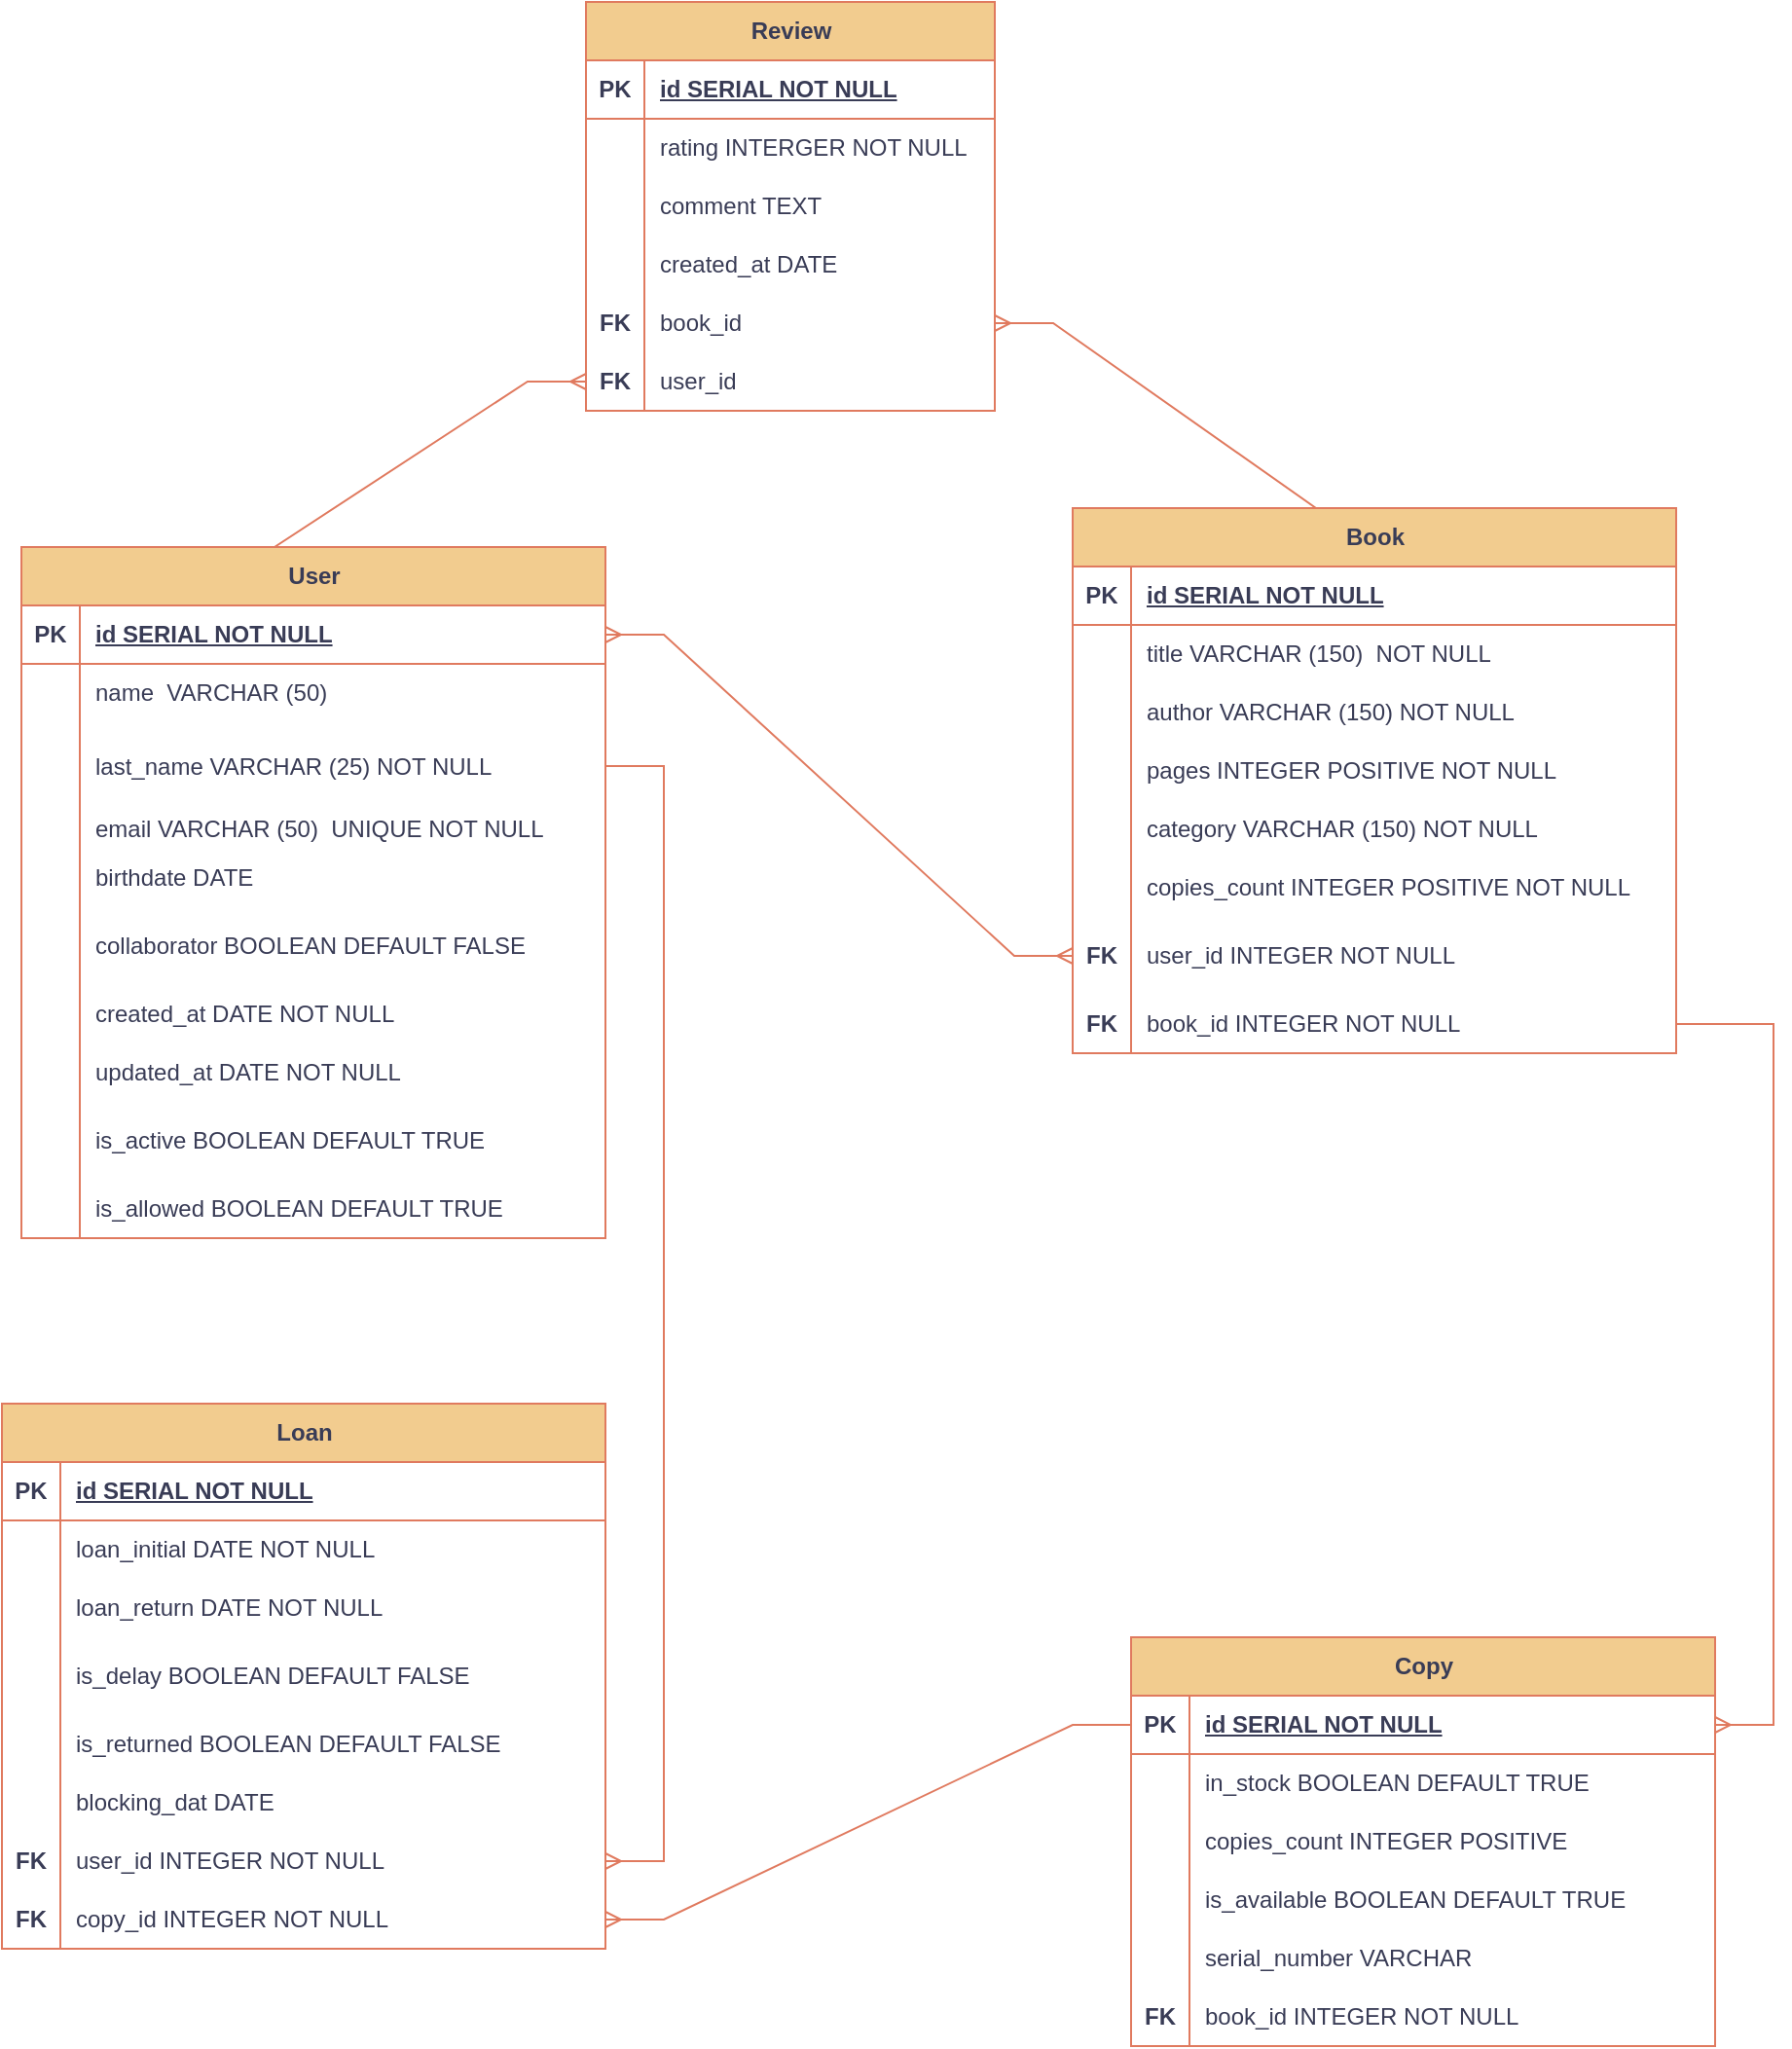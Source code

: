 <mxfile>
    <diagram name="Página-1" id="-r3-foQs2HI2jSuwRO9Q">
        <mxGraphModel dx="2814" dy="1188" grid="1" gridSize="10" guides="1" tooltips="1" connect="1" arrows="1" fold="1" page="0" pageScale="1" pageWidth="827" pageHeight="1169" background="#ffffff" math="0" shadow="0">
            <root>
                <mxCell id="0"/>
                <mxCell id="1" parent="0"/>
                <mxCell id="nDuGHkT70UR19dP1GQUB-36" value="Loan" style="shape=table;startSize=30;container=1;collapsible=1;childLayout=tableLayout;fixedRows=1;rowLines=0;fontStyle=1;align=center;resizeLast=1;html=1;fillColor=#F2CC8F;strokeColor=#E07A5F;labelBackgroundColor=none;fontColor=#393C56;" parent="1" vertex="1">
                    <mxGeometry x="-1420" y="70" width="310" height="280" as="geometry"/>
                </mxCell>
                <mxCell id="nDuGHkT70UR19dP1GQUB-37" value="" style="shape=tableRow;horizontal=0;startSize=0;swimlaneHead=0;swimlaneBody=0;fillColor=none;collapsible=0;dropTarget=0;points=[[0,0.5],[1,0.5]];portConstraint=eastwest;top=0;left=0;right=0;bottom=1;labelBackgroundColor=none;strokeColor=#E07A5F;fontColor=#393C56;" parent="nDuGHkT70UR19dP1GQUB-36" vertex="1">
                    <mxGeometry y="30" width="310" height="30" as="geometry"/>
                </mxCell>
                <mxCell id="nDuGHkT70UR19dP1GQUB-38" value="PK" style="shape=partialRectangle;connectable=0;fillColor=none;top=0;left=0;bottom=0;right=0;fontStyle=1;overflow=hidden;whiteSpace=wrap;html=1;labelBackgroundColor=none;strokeColor=#E07A5F;fontColor=#393C56;" parent="nDuGHkT70UR19dP1GQUB-37" vertex="1">
                    <mxGeometry width="30" height="30" as="geometry">
                        <mxRectangle width="30" height="30" as="alternateBounds"/>
                    </mxGeometry>
                </mxCell>
                <mxCell id="nDuGHkT70UR19dP1GQUB-39" value="id SERIAL NOT NULL" style="shape=partialRectangle;connectable=0;fillColor=none;top=0;left=0;bottom=0;right=0;align=left;spacingLeft=6;fontStyle=5;overflow=hidden;whiteSpace=wrap;html=1;labelBackgroundColor=none;strokeColor=#E07A5F;fontColor=#393C56;" parent="nDuGHkT70UR19dP1GQUB-37" vertex="1">
                    <mxGeometry x="30" width="280" height="30" as="geometry">
                        <mxRectangle width="280" height="30" as="alternateBounds"/>
                    </mxGeometry>
                </mxCell>
                <mxCell id="nDuGHkT70UR19dP1GQUB-40" value="" style="shape=tableRow;horizontal=0;startSize=0;swimlaneHead=0;swimlaneBody=0;fillColor=none;collapsible=0;dropTarget=0;points=[[0,0.5],[1,0.5]];portConstraint=eastwest;top=0;left=0;right=0;bottom=0;labelBackgroundColor=none;strokeColor=#E07A5F;fontColor=#393C56;" parent="nDuGHkT70UR19dP1GQUB-36" vertex="1">
                    <mxGeometry y="60" width="310" height="30" as="geometry"/>
                </mxCell>
                <mxCell id="nDuGHkT70UR19dP1GQUB-41" value="" style="shape=partialRectangle;connectable=0;fillColor=none;top=0;left=0;bottom=0;right=0;editable=1;overflow=hidden;whiteSpace=wrap;html=1;labelBackgroundColor=none;strokeColor=#E07A5F;fontColor=#393C56;" parent="nDuGHkT70UR19dP1GQUB-40" vertex="1">
                    <mxGeometry width="30" height="30" as="geometry">
                        <mxRectangle width="30" height="30" as="alternateBounds"/>
                    </mxGeometry>
                </mxCell>
                <mxCell id="nDuGHkT70UR19dP1GQUB-42" value="loan_initial DATE NOT NULL" style="shape=partialRectangle;connectable=0;fillColor=none;top=0;left=0;bottom=0;right=0;align=left;spacingLeft=6;overflow=hidden;whiteSpace=wrap;html=1;labelBackgroundColor=none;strokeColor=#E07A5F;fontColor=#393C56;" parent="nDuGHkT70UR19dP1GQUB-40" vertex="1">
                    <mxGeometry x="30" width="280" height="30" as="geometry">
                        <mxRectangle width="280" height="30" as="alternateBounds"/>
                    </mxGeometry>
                </mxCell>
                <mxCell id="nDuGHkT70UR19dP1GQUB-43" value="" style="shape=tableRow;horizontal=0;startSize=0;swimlaneHead=0;swimlaneBody=0;fillColor=none;collapsible=0;dropTarget=0;points=[[0,0.5],[1,0.5]];portConstraint=eastwest;top=0;left=0;right=0;bottom=0;labelBackgroundColor=none;strokeColor=#E07A5F;fontColor=#393C56;" parent="nDuGHkT70UR19dP1GQUB-36" vertex="1">
                    <mxGeometry y="90" width="310" height="30" as="geometry"/>
                </mxCell>
                <mxCell id="nDuGHkT70UR19dP1GQUB-44" value="" style="shape=partialRectangle;connectable=0;fillColor=none;top=0;left=0;bottom=0;right=0;editable=1;overflow=hidden;whiteSpace=wrap;html=1;labelBackgroundColor=none;strokeColor=#E07A5F;fontColor=#393C56;" parent="nDuGHkT70UR19dP1GQUB-43" vertex="1">
                    <mxGeometry width="30" height="30" as="geometry">
                        <mxRectangle width="30" height="30" as="alternateBounds"/>
                    </mxGeometry>
                </mxCell>
                <mxCell id="nDuGHkT70UR19dP1GQUB-45" value="loan_return DATE NOT NULL" style="shape=partialRectangle;connectable=0;fillColor=none;top=0;left=0;bottom=0;right=0;align=left;spacingLeft=6;overflow=hidden;whiteSpace=wrap;html=1;labelBackgroundColor=none;strokeColor=#E07A5F;fontColor=#393C56;" parent="nDuGHkT70UR19dP1GQUB-43" vertex="1">
                    <mxGeometry x="30" width="280" height="30" as="geometry">
                        <mxRectangle width="280" height="30" as="alternateBounds"/>
                    </mxGeometry>
                </mxCell>
                <mxCell id="nDuGHkT70UR19dP1GQUB-46" value="" style="shape=tableRow;horizontal=0;startSize=0;swimlaneHead=0;swimlaneBody=0;fillColor=none;collapsible=0;dropTarget=0;points=[[0,0.5],[1,0.5]];portConstraint=eastwest;top=0;left=0;right=0;bottom=0;labelBackgroundColor=none;strokeColor=#E07A5F;fontColor=#393C56;" parent="nDuGHkT70UR19dP1GQUB-36" vertex="1">
                    <mxGeometry y="120" width="310" height="40" as="geometry"/>
                </mxCell>
                <mxCell id="nDuGHkT70UR19dP1GQUB-47" value="" style="shape=partialRectangle;connectable=0;fillColor=none;top=0;left=0;bottom=0;right=0;editable=1;overflow=hidden;whiteSpace=wrap;html=1;labelBackgroundColor=none;strokeColor=#E07A5F;fontColor=#393C56;" parent="nDuGHkT70UR19dP1GQUB-46" vertex="1">
                    <mxGeometry width="30" height="40" as="geometry">
                        <mxRectangle width="30" height="40" as="alternateBounds"/>
                    </mxGeometry>
                </mxCell>
                <mxCell id="nDuGHkT70UR19dP1GQUB-48" value="is_delay BOOLEAN DEFAULT FALSE" style="shape=partialRectangle;connectable=0;fillColor=none;top=0;left=0;bottom=0;right=0;align=left;spacingLeft=6;overflow=hidden;whiteSpace=wrap;html=1;labelBackgroundColor=none;strokeColor=#E07A5F;fontColor=#393C56;" parent="nDuGHkT70UR19dP1GQUB-46" vertex="1">
                    <mxGeometry x="30" width="280" height="40" as="geometry">
                        <mxRectangle width="280" height="40" as="alternateBounds"/>
                    </mxGeometry>
                </mxCell>
                <mxCell id="nDuGHkT70UR19dP1GQUB-152" style="shape=tableRow;horizontal=0;startSize=0;swimlaneHead=0;swimlaneBody=0;fillColor=none;collapsible=0;dropTarget=0;points=[[0,0.5],[1,0.5]];portConstraint=eastwest;top=0;left=0;right=0;bottom=0;labelBackgroundColor=none;strokeColor=#E07A5F;fontColor=#393C56;" parent="nDuGHkT70UR19dP1GQUB-36" vertex="1">
                    <mxGeometry y="160" width="310" height="30" as="geometry"/>
                </mxCell>
                <mxCell id="nDuGHkT70UR19dP1GQUB-153" style="shape=partialRectangle;connectable=0;fillColor=none;top=0;left=0;bottom=0;right=0;editable=1;overflow=hidden;whiteSpace=wrap;html=1;labelBackgroundColor=none;strokeColor=#E07A5F;fontColor=#393C56;" parent="nDuGHkT70UR19dP1GQUB-152" vertex="1">
                    <mxGeometry width="30" height="30" as="geometry">
                        <mxRectangle width="30" height="30" as="alternateBounds"/>
                    </mxGeometry>
                </mxCell>
                <mxCell id="nDuGHkT70UR19dP1GQUB-154" value="is_returned BOOLEAN DEFAULT FALSE" style="shape=partialRectangle;connectable=0;fillColor=none;top=0;left=0;bottom=0;right=0;align=left;spacingLeft=6;overflow=hidden;whiteSpace=wrap;html=1;labelBackgroundColor=none;strokeColor=#E07A5F;fontColor=#393C56;" parent="nDuGHkT70UR19dP1GQUB-152" vertex="1">
                    <mxGeometry x="30" width="280" height="30" as="geometry">
                        <mxRectangle width="280" height="30" as="alternateBounds"/>
                    </mxGeometry>
                </mxCell>
                <mxCell id="nDuGHkT70UR19dP1GQUB-149" style="shape=tableRow;horizontal=0;startSize=0;swimlaneHead=0;swimlaneBody=0;fillColor=none;collapsible=0;dropTarget=0;points=[[0,0.5],[1,0.5]];portConstraint=eastwest;top=0;left=0;right=0;bottom=0;labelBackgroundColor=none;strokeColor=#E07A5F;fontColor=#393C56;" parent="nDuGHkT70UR19dP1GQUB-36" vertex="1">
                    <mxGeometry y="190" width="310" height="30" as="geometry"/>
                </mxCell>
                <mxCell id="nDuGHkT70UR19dP1GQUB-150" style="shape=partialRectangle;connectable=0;fillColor=none;top=0;left=0;bottom=0;right=0;editable=1;overflow=hidden;whiteSpace=wrap;html=1;labelBackgroundColor=none;strokeColor=#E07A5F;fontColor=#393C56;" parent="nDuGHkT70UR19dP1GQUB-149" vertex="1">
                    <mxGeometry width="30" height="30" as="geometry">
                        <mxRectangle width="30" height="30" as="alternateBounds"/>
                    </mxGeometry>
                </mxCell>
                <mxCell id="nDuGHkT70UR19dP1GQUB-151" value="blocking_dat DATE" style="shape=partialRectangle;connectable=0;fillColor=none;top=0;left=0;bottom=0;right=0;align=left;spacingLeft=6;overflow=hidden;whiteSpace=wrap;html=1;labelBackgroundColor=none;strokeColor=#E07A5F;fontColor=#393C56;" parent="nDuGHkT70UR19dP1GQUB-149" vertex="1">
                    <mxGeometry x="30" width="280" height="30" as="geometry">
                        <mxRectangle width="280" height="30" as="alternateBounds"/>
                    </mxGeometry>
                </mxCell>
                <mxCell id="nDuGHkT70UR19dP1GQUB-146" style="shape=tableRow;horizontal=0;startSize=0;swimlaneHead=0;swimlaneBody=0;fillColor=none;collapsible=0;dropTarget=0;points=[[0,0.5],[1,0.5]];portConstraint=eastwest;top=0;left=0;right=0;bottom=0;labelBackgroundColor=none;strokeColor=#E07A5F;fontColor=#393C56;" parent="nDuGHkT70UR19dP1GQUB-36" vertex="1">
                    <mxGeometry y="220" width="310" height="30" as="geometry"/>
                </mxCell>
                <mxCell id="nDuGHkT70UR19dP1GQUB-147" value="&lt;b&gt;FK&lt;/b&gt;" style="shape=partialRectangle;connectable=0;fillColor=none;top=0;left=0;bottom=0;right=0;editable=1;overflow=hidden;whiteSpace=wrap;html=1;labelBackgroundColor=none;strokeColor=#E07A5F;fontColor=#393C56;" parent="nDuGHkT70UR19dP1GQUB-146" vertex="1">
                    <mxGeometry width="30" height="30" as="geometry">
                        <mxRectangle width="30" height="30" as="alternateBounds"/>
                    </mxGeometry>
                </mxCell>
                <mxCell id="nDuGHkT70UR19dP1GQUB-148" value="user_id INTEGER NOT NULL" style="shape=partialRectangle;connectable=0;fillColor=none;top=0;left=0;bottom=0;right=0;align=left;spacingLeft=6;overflow=hidden;whiteSpace=wrap;html=1;labelBackgroundColor=none;strokeColor=#E07A5F;fontColor=#393C56;" parent="nDuGHkT70UR19dP1GQUB-146" vertex="1">
                    <mxGeometry x="30" width="280" height="30" as="geometry">
                        <mxRectangle width="280" height="30" as="alternateBounds"/>
                    </mxGeometry>
                </mxCell>
                <mxCell id="nDuGHkT70UR19dP1GQUB-143" style="shape=tableRow;horizontal=0;startSize=0;swimlaneHead=0;swimlaneBody=0;fillColor=none;collapsible=0;dropTarget=0;points=[[0,0.5],[1,0.5]];portConstraint=eastwest;top=0;left=0;right=0;bottom=0;labelBackgroundColor=none;strokeColor=#E07A5F;fontColor=#393C56;" parent="nDuGHkT70UR19dP1GQUB-36" vertex="1">
                    <mxGeometry y="250" width="310" height="30" as="geometry"/>
                </mxCell>
                <mxCell id="nDuGHkT70UR19dP1GQUB-144" value="&lt;b&gt;FK&lt;/b&gt;" style="shape=partialRectangle;connectable=0;fillColor=none;top=0;left=0;bottom=0;right=0;editable=1;overflow=hidden;whiteSpace=wrap;html=1;labelBackgroundColor=none;strokeColor=#E07A5F;fontColor=#393C56;" parent="nDuGHkT70UR19dP1GQUB-143" vertex="1">
                    <mxGeometry width="30" height="30" as="geometry">
                        <mxRectangle width="30" height="30" as="alternateBounds"/>
                    </mxGeometry>
                </mxCell>
                <mxCell id="nDuGHkT70UR19dP1GQUB-145" value="copy_id INTEGER NOT NULL" style="shape=partialRectangle;connectable=0;fillColor=none;top=0;left=0;bottom=0;right=0;align=left;spacingLeft=6;overflow=hidden;whiteSpace=wrap;html=1;labelBackgroundColor=none;strokeColor=#E07A5F;fontColor=#393C56;" parent="nDuGHkT70UR19dP1GQUB-143" vertex="1">
                    <mxGeometry x="30" width="280" height="30" as="geometry">
                        <mxRectangle width="280" height="30" as="alternateBounds"/>
                    </mxGeometry>
                </mxCell>
                <mxCell id="nDuGHkT70UR19dP1GQUB-49" value="Book" style="shape=table;startSize=30;container=1;collapsible=1;childLayout=tableLayout;fixedRows=1;rowLines=0;fontStyle=1;align=center;resizeLast=1;html=1;fillColor=#F2CC8F;strokeColor=#E07A5F;labelBackgroundColor=none;fontColor=#393C56;" parent="1" vertex="1">
                    <mxGeometry x="-870" y="-390" width="310" height="280" as="geometry"/>
                </mxCell>
                <mxCell id="nDuGHkT70UR19dP1GQUB-50" value="" style="shape=tableRow;horizontal=0;startSize=0;swimlaneHead=0;swimlaneBody=0;fillColor=none;collapsible=0;dropTarget=0;points=[[0,0.5],[1,0.5]];portConstraint=eastwest;top=0;left=0;right=0;bottom=1;labelBackgroundColor=none;strokeColor=#E07A5F;fontColor=#393C56;" parent="nDuGHkT70UR19dP1GQUB-49" vertex="1">
                    <mxGeometry y="30" width="310" height="30" as="geometry"/>
                </mxCell>
                <mxCell id="nDuGHkT70UR19dP1GQUB-51" value="PK" style="shape=partialRectangle;connectable=0;fillColor=none;top=0;left=0;bottom=0;right=0;fontStyle=1;overflow=hidden;whiteSpace=wrap;html=1;labelBackgroundColor=none;strokeColor=#E07A5F;fontColor=#393C56;" parent="nDuGHkT70UR19dP1GQUB-50" vertex="1">
                    <mxGeometry width="30" height="30" as="geometry">
                        <mxRectangle width="30" height="30" as="alternateBounds"/>
                    </mxGeometry>
                </mxCell>
                <mxCell id="nDuGHkT70UR19dP1GQUB-52" value="id SERIAL NOT NULL" style="shape=partialRectangle;connectable=0;fillColor=none;top=0;left=0;bottom=0;right=0;align=left;spacingLeft=6;fontStyle=5;overflow=hidden;whiteSpace=wrap;html=1;labelBackgroundColor=none;strokeColor=#E07A5F;fontColor=#393C56;" parent="nDuGHkT70UR19dP1GQUB-50" vertex="1">
                    <mxGeometry x="30" width="280" height="30" as="geometry">
                        <mxRectangle width="280" height="30" as="alternateBounds"/>
                    </mxGeometry>
                </mxCell>
                <mxCell id="nDuGHkT70UR19dP1GQUB-53" value="" style="shape=tableRow;horizontal=0;startSize=0;swimlaneHead=0;swimlaneBody=0;fillColor=none;collapsible=0;dropTarget=0;points=[[0,0.5],[1,0.5]];portConstraint=eastwest;top=0;left=0;right=0;bottom=0;labelBackgroundColor=none;strokeColor=#E07A5F;fontColor=#393C56;" parent="nDuGHkT70UR19dP1GQUB-49" vertex="1">
                    <mxGeometry y="60" width="310" height="30" as="geometry"/>
                </mxCell>
                <mxCell id="nDuGHkT70UR19dP1GQUB-54" value="" style="shape=partialRectangle;connectable=0;fillColor=none;top=0;left=0;bottom=0;right=0;editable=1;overflow=hidden;whiteSpace=wrap;html=1;labelBackgroundColor=none;strokeColor=#E07A5F;fontColor=#393C56;" parent="nDuGHkT70UR19dP1GQUB-53" vertex="1">
                    <mxGeometry width="30" height="30" as="geometry">
                        <mxRectangle width="30" height="30" as="alternateBounds"/>
                    </mxGeometry>
                </mxCell>
                <mxCell id="nDuGHkT70UR19dP1GQUB-55" value="title VARCHAR (150)&amp;nbsp; NOT NULL" style="shape=partialRectangle;connectable=0;fillColor=none;top=0;left=0;bottom=0;right=0;align=left;spacingLeft=6;overflow=hidden;whiteSpace=wrap;html=1;labelBackgroundColor=none;strokeColor=#E07A5F;fontColor=#393C56;" parent="nDuGHkT70UR19dP1GQUB-53" vertex="1">
                    <mxGeometry x="30" width="280" height="30" as="geometry">
                        <mxRectangle width="280" height="30" as="alternateBounds"/>
                    </mxGeometry>
                </mxCell>
                <mxCell id="nDuGHkT70UR19dP1GQUB-56" value="" style="shape=tableRow;horizontal=0;startSize=0;swimlaneHead=0;swimlaneBody=0;fillColor=none;collapsible=0;dropTarget=0;points=[[0,0.5],[1,0.5]];portConstraint=eastwest;top=0;left=0;right=0;bottom=0;labelBackgroundColor=none;strokeColor=#E07A5F;fontColor=#393C56;" parent="nDuGHkT70UR19dP1GQUB-49" vertex="1">
                    <mxGeometry y="90" width="310" height="30" as="geometry"/>
                </mxCell>
                <mxCell id="nDuGHkT70UR19dP1GQUB-57" value="" style="shape=partialRectangle;connectable=0;fillColor=none;top=0;left=0;bottom=0;right=0;editable=1;overflow=hidden;whiteSpace=wrap;html=1;labelBackgroundColor=none;strokeColor=#E07A5F;fontColor=#393C56;" parent="nDuGHkT70UR19dP1GQUB-56" vertex="1">
                    <mxGeometry width="30" height="30" as="geometry">
                        <mxRectangle width="30" height="30" as="alternateBounds"/>
                    </mxGeometry>
                </mxCell>
                <mxCell id="nDuGHkT70UR19dP1GQUB-58" value="author VARCHAR (150) NOT NULL" style="shape=partialRectangle;connectable=0;fillColor=none;top=0;left=0;bottom=0;right=0;align=left;spacingLeft=6;overflow=hidden;whiteSpace=wrap;html=1;labelBackgroundColor=none;strokeColor=#E07A5F;fontColor=#393C56;" parent="nDuGHkT70UR19dP1GQUB-56" vertex="1">
                    <mxGeometry x="30" width="280" height="30" as="geometry">
                        <mxRectangle width="280" height="30" as="alternateBounds"/>
                    </mxGeometry>
                </mxCell>
                <mxCell id="nDuGHkT70UR19dP1GQUB-59" value="" style="shape=tableRow;horizontal=0;startSize=0;swimlaneHead=0;swimlaneBody=0;fillColor=none;collapsible=0;dropTarget=0;points=[[0,0.5],[1,0.5]];portConstraint=eastwest;top=0;left=0;right=0;bottom=0;labelBackgroundColor=none;strokeColor=#E07A5F;fontColor=#393C56;" parent="nDuGHkT70UR19dP1GQUB-49" vertex="1">
                    <mxGeometry y="120" width="310" height="30" as="geometry"/>
                </mxCell>
                <mxCell id="nDuGHkT70UR19dP1GQUB-60" value="" style="shape=partialRectangle;connectable=0;fillColor=none;top=0;left=0;bottom=0;right=0;editable=1;overflow=hidden;whiteSpace=wrap;html=1;labelBackgroundColor=none;strokeColor=#E07A5F;fontColor=#393C56;" parent="nDuGHkT70UR19dP1GQUB-59" vertex="1">
                    <mxGeometry width="30" height="30" as="geometry">
                        <mxRectangle width="30" height="30" as="alternateBounds"/>
                    </mxGeometry>
                </mxCell>
                <mxCell id="nDuGHkT70UR19dP1GQUB-61" value="pages INTEGER POSITIVE NOT NULL" style="shape=partialRectangle;connectable=0;fillColor=none;top=0;left=0;bottom=0;right=0;align=left;spacingLeft=6;overflow=hidden;whiteSpace=wrap;html=1;labelBackgroundColor=none;strokeColor=#E07A5F;fontColor=#393C56;" parent="nDuGHkT70UR19dP1GQUB-59" vertex="1">
                    <mxGeometry x="30" width="280" height="30" as="geometry">
                        <mxRectangle width="280" height="30" as="alternateBounds"/>
                    </mxGeometry>
                </mxCell>
                <mxCell id="nDuGHkT70UR19dP1GQUB-139" style="shape=tableRow;horizontal=0;startSize=0;swimlaneHead=0;swimlaneBody=0;fillColor=none;collapsible=0;dropTarget=0;points=[[0,0.5],[1,0.5]];portConstraint=eastwest;top=0;left=0;right=0;bottom=0;labelBackgroundColor=none;strokeColor=#E07A5F;fontColor=#393C56;" parent="nDuGHkT70UR19dP1GQUB-49" vertex="1">
                    <mxGeometry y="150" width="310" height="30" as="geometry"/>
                </mxCell>
                <mxCell id="nDuGHkT70UR19dP1GQUB-140" style="shape=partialRectangle;connectable=0;fillColor=none;top=0;left=0;bottom=0;right=0;editable=1;overflow=hidden;whiteSpace=wrap;html=1;labelBackgroundColor=none;strokeColor=#E07A5F;fontColor=#393C56;" parent="nDuGHkT70UR19dP1GQUB-139" vertex="1">
                    <mxGeometry width="30" height="30" as="geometry">
                        <mxRectangle width="30" height="30" as="alternateBounds"/>
                    </mxGeometry>
                </mxCell>
                <mxCell id="nDuGHkT70UR19dP1GQUB-141" value="category VARCHAR (150) NOT NULL" style="shape=partialRectangle;connectable=0;fillColor=none;top=0;left=0;bottom=0;right=0;align=left;spacingLeft=6;overflow=hidden;whiteSpace=wrap;html=1;labelBackgroundColor=none;strokeColor=#E07A5F;fontColor=#393C56;" parent="nDuGHkT70UR19dP1GQUB-139" vertex="1">
                    <mxGeometry x="30" width="280" height="30" as="geometry">
                        <mxRectangle width="280" height="30" as="alternateBounds"/>
                    </mxGeometry>
                </mxCell>
                <mxCell id="nDuGHkT70UR19dP1GQUB-136" style="shape=tableRow;horizontal=0;startSize=0;swimlaneHead=0;swimlaneBody=0;fillColor=none;collapsible=0;dropTarget=0;points=[[0,0.5],[1,0.5]];portConstraint=eastwest;top=0;left=0;right=0;bottom=0;labelBackgroundColor=none;strokeColor=#E07A5F;fontColor=#393C56;" parent="nDuGHkT70UR19dP1GQUB-49" vertex="1">
                    <mxGeometry y="180" width="310" height="30" as="geometry"/>
                </mxCell>
                <mxCell id="nDuGHkT70UR19dP1GQUB-137" style="shape=partialRectangle;connectable=0;fillColor=none;top=0;left=0;bottom=0;right=0;editable=1;overflow=hidden;whiteSpace=wrap;html=1;labelBackgroundColor=none;strokeColor=#E07A5F;fontColor=#393C56;" parent="nDuGHkT70UR19dP1GQUB-136" vertex="1">
                    <mxGeometry width="30" height="30" as="geometry">
                        <mxRectangle width="30" height="30" as="alternateBounds"/>
                    </mxGeometry>
                </mxCell>
                <mxCell id="nDuGHkT70UR19dP1GQUB-138" value="copies_count INTEGER POSITIVE NOT NULL" style="shape=partialRectangle;connectable=0;fillColor=none;top=0;left=0;bottom=0;right=0;align=left;spacingLeft=6;overflow=hidden;whiteSpace=wrap;html=1;labelBackgroundColor=none;strokeColor=#E07A5F;fontColor=#393C56;" parent="nDuGHkT70UR19dP1GQUB-136" vertex="1">
                    <mxGeometry x="30" width="280" height="30" as="geometry">
                        <mxRectangle width="280" height="30" as="alternateBounds"/>
                    </mxGeometry>
                </mxCell>
                <mxCell id="nDuGHkT70UR19dP1GQUB-130" style="shape=tableRow;horizontal=0;startSize=0;swimlaneHead=0;swimlaneBody=0;fillColor=none;collapsible=0;dropTarget=0;points=[[0,0.5],[1,0.5]];portConstraint=eastwest;top=0;left=0;right=0;bottom=0;labelBackgroundColor=none;strokeColor=#E07A5F;fontColor=#393C56;" parent="nDuGHkT70UR19dP1GQUB-49" vertex="1">
                    <mxGeometry y="210" width="310" height="40" as="geometry"/>
                </mxCell>
                <mxCell id="nDuGHkT70UR19dP1GQUB-131" value="&lt;b&gt;FK&lt;/b&gt;" style="shape=partialRectangle;connectable=0;fillColor=none;top=0;left=0;bottom=0;right=0;editable=1;overflow=hidden;whiteSpace=wrap;html=1;labelBackgroundColor=none;strokeColor=#E07A5F;fontColor=#393C56;" parent="nDuGHkT70UR19dP1GQUB-130" vertex="1">
                    <mxGeometry width="30" height="40" as="geometry">
                        <mxRectangle width="30" height="40" as="alternateBounds"/>
                    </mxGeometry>
                </mxCell>
                <mxCell id="nDuGHkT70UR19dP1GQUB-132" value="user_id INTEGER NOT NULL" style="shape=partialRectangle;connectable=0;fillColor=none;top=0;left=0;bottom=0;right=0;align=left;spacingLeft=6;overflow=hidden;whiteSpace=wrap;html=1;labelBackgroundColor=none;strokeColor=#E07A5F;fontColor=#393C56;" parent="nDuGHkT70UR19dP1GQUB-130" vertex="1">
                    <mxGeometry x="30" width="280" height="40" as="geometry">
                        <mxRectangle width="280" height="40" as="alternateBounds"/>
                    </mxGeometry>
                </mxCell>
                <mxCell id="nDuGHkT70UR19dP1GQUB-127" style="shape=tableRow;horizontal=0;startSize=0;swimlaneHead=0;swimlaneBody=0;fillColor=none;collapsible=0;dropTarget=0;points=[[0,0.5],[1,0.5]];portConstraint=eastwest;top=0;left=0;right=0;bottom=0;labelBackgroundColor=none;strokeColor=#E07A5F;fontColor=#393C56;" parent="nDuGHkT70UR19dP1GQUB-49" vertex="1">
                    <mxGeometry y="250" width="310" height="30" as="geometry"/>
                </mxCell>
                <mxCell id="nDuGHkT70UR19dP1GQUB-128" value="&lt;b&gt;FK&lt;/b&gt;" style="shape=partialRectangle;connectable=0;fillColor=none;top=0;left=0;bottom=0;right=0;editable=1;overflow=hidden;whiteSpace=wrap;html=1;labelBackgroundColor=none;strokeColor=#E07A5F;fontColor=#393C56;" parent="nDuGHkT70UR19dP1GQUB-127" vertex="1">
                    <mxGeometry width="30" height="30" as="geometry">
                        <mxRectangle width="30" height="30" as="alternateBounds"/>
                    </mxGeometry>
                </mxCell>
                <mxCell id="nDuGHkT70UR19dP1GQUB-129" value="book_id INTEGER NOT NULL" style="shape=partialRectangle;connectable=0;fillColor=none;top=0;left=0;bottom=0;right=0;align=left;spacingLeft=6;overflow=hidden;whiteSpace=wrap;html=1;labelBackgroundColor=none;strokeColor=#E07A5F;fontColor=#393C56;" parent="nDuGHkT70UR19dP1GQUB-127" vertex="1">
                    <mxGeometry x="30" width="280" height="30" as="geometry">
                        <mxRectangle width="280" height="30" as="alternateBounds"/>
                    </mxGeometry>
                </mxCell>
                <mxCell id="nDuGHkT70UR19dP1GQUB-62" value="Review" style="shape=table;startSize=30;container=1;collapsible=1;childLayout=tableLayout;fixedRows=1;rowLines=0;fontStyle=1;align=center;resizeLast=1;html=1;fillColor=#F2CC8F;strokeColor=#E07A5F;labelBackgroundColor=none;fontColor=#393C56;" parent="1" vertex="1">
                    <mxGeometry x="-1120" y="-650" width="210" height="210" as="geometry"/>
                </mxCell>
                <mxCell id="nDuGHkT70UR19dP1GQUB-63" value="" style="shape=tableRow;horizontal=0;startSize=0;swimlaneHead=0;swimlaneBody=0;fillColor=none;collapsible=0;dropTarget=0;points=[[0,0.5],[1,0.5]];portConstraint=eastwest;top=0;left=0;right=0;bottom=1;labelBackgroundColor=none;strokeColor=#E07A5F;fontColor=#393C56;" parent="nDuGHkT70UR19dP1GQUB-62" vertex="1">
                    <mxGeometry y="30" width="210" height="30" as="geometry"/>
                </mxCell>
                <mxCell id="nDuGHkT70UR19dP1GQUB-64" value="PK" style="shape=partialRectangle;connectable=0;fillColor=none;top=0;left=0;bottom=0;right=0;fontStyle=1;overflow=hidden;whiteSpace=wrap;html=1;labelBackgroundColor=none;strokeColor=#E07A5F;fontColor=#393C56;" parent="nDuGHkT70UR19dP1GQUB-63" vertex="1">
                    <mxGeometry width="30" height="30" as="geometry">
                        <mxRectangle width="30" height="30" as="alternateBounds"/>
                    </mxGeometry>
                </mxCell>
                <mxCell id="nDuGHkT70UR19dP1GQUB-65" value="id SERIAL NOT NULL&lt;span style=&quot;white-space: pre;&quot;&gt;&#9;&lt;/span&gt;&lt;span style=&quot;white-space: pre;&quot;&gt;&#9;&lt;/span&gt;" style="shape=partialRectangle;connectable=0;fillColor=none;top=0;left=0;bottom=0;right=0;align=left;spacingLeft=6;fontStyle=5;overflow=hidden;whiteSpace=wrap;html=1;labelBackgroundColor=none;strokeColor=#E07A5F;fontColor=#393C56;" parent="nDuGHkT70UR19dP1GQUB-63" vertex="1">
                    <mxGeometry x="30" width="180" height="30" as="geometry">
                        <mxRectangle width="180" height="30" as="alternateBounds"/>
                    </mxGeometry>
                </mxCell>
                <mxCell id="nDuGHkT70UR19dP1GQUB-66" value="" style="shape=tableRow;horizontal=0;startSize=0;swimlaneHead=0;swimlaneBody=0;fillColor=none;collapsible=0;dropTarget=0;points=[[0,0.5],[1,0.5]];portConstraint=eastwest;top=0;left=0;right=0;bottom=0;labelBackgroundColor=none;strokeColor=#E07A5F;fontColor=#393C56;" parent="nDuGHkT70UR19dP1GQUB-62" vertex="1">
                    <mxGeometry y="60" width="210" height="30" as="geometry"/>
                </mxCell>
                <mxCell id="nDuGHkT70UR19dP1GQUB-67" value="" style="shape=partialRectangle;connectable=0;fillColor=none;top=0;left=0;bottom=0;right=0;editable=1;overflow=hidden;whiteSpace=wrap;html=1;labelBackgroundColor=none;strokeColor=#E07A5F;fontColor=#393C56;" parent="nDuGHkT70UR19dP1GQUB-66" vertex="1">
                    <mxGeometry width="30" height="30" as="geometry">
                        <mxRectangle width="30" height="30" as="alternateBounds"/>
                    </mxGeometry>
                </mxCell>
                <mxCell id="nDuGHkT70UR19dP1GQUB-68" value="rating INTERGER NOT NULL" style="shape=partialRectangle;connectable=0;fillColor=none;top=0;left=0;bottom=0;right=0;align=left;spacingLeft=6;overflow=hidden;whiteSpace=wrap;html=1;labelBackgroundColor=none;strokeColor=#E07A5F;fontColor=#393C56;" parent="nDuGHkT70UR19dP1GQUB-66" vertex="1">
                    <mxGeometry x="30" width="180" height="30" as="geometry">
                        <mxRectangle width="180" height="30" as="alternateBounds"/>
                    </mxGeometry>
                </mxCell>
                <mxCell id="nDuGHkT70UR19dP1GQUB-69" value="" style="shape=tableRow;horizontal=0;startSize=0;swimlaneHead=0;swimlaneBody=0;fillColor=none;collapsible=0;dropTarget=0;points=[[0,0.5],[1,0.5]];portConstraint=eastwest;top=0;left=0;right=0;bottom=0;labelBackgroundColor=none;strokeColor=#E07A5F;fontColor=#393C56;" parent="nDuGHkT70UR19dP1GQUB-62" vertex="1">
                    <mxGeometry y="90" width="210" height="30" as="geometry"/>
                </mxCell>
                <mxCell id="nDuGHkT70UR19dP1GQUB-70" value="" style="shape=partialRectangle;connectable=0;fillColor=none;top=0;left=0;bottom=0;right=0;editable=1;overflow=hidden;whiteSpace=wrap;html=1;labelBackgroundColor=none;strokeColor=#E07A5F;fontColor=#393C56;" parent="nDuGHkT70UR19dP1GQUB-69" vertex="1">
                    <mxGeometry width="30" height="30" as="geometry">
                        <mxRectangle width="30" height="30" as="alternateBounds"/>
                    </mxGeometry>
                </mxCell>
                <mxCell id="nDuGHkT70UR19dP1GQUB-71" value="comment TEXT" style="shape=partialRectangle;connectable=0;fillColor=none;top=0;left=0;bottom=0;right=0;align=left;spacingLeft=6;overflow=hidden;whiteSpace=wrap;html=1;labelBackgroundColor=none;strokeColor=#E07A5F;fontColor=#393C56;" parent="nDuGHkT70UR19dP1GQUB-69" vertex="1">
                    <mxGeometry x="30" width="180" height="30" as="geometry">
                        <mxRectangle width="180" height="30" as="alternateBounds"/>
                    </mxGeometry>
                </mxCell>
                <mxCell id="nDuGHkT70UR19dP1GQUB-72" value="" style="shape=tableRow;horizontal=0;startSize=0;swimlaneHead=0;swimlaneBody=0;fillColor=none;collapsible=0;dropTarget=0;points=[[0,0.5],[1,0.5]];portConstraint=eastwest;top=0;left=0;right=0;bottom=0;labelBackgroundColor=none;strokeColor=#E07A5F;fontColor=#393C56;" parent="nDuGHkT70UR19dP1GQUB-62" vertex="1">
                    <mxGeometry y="120" width="210" height="30" as="geometry"/>
                </mxCell>
                <mxCell id="nDuGHkT70UR19dP1GQUB-73" value="" style="shape=partialRectangle;connectable=0;fillColor=none;top=0;left=0;bottom=0;right=0;editable=1;overflow=hidden;whiteSpace=wrap;html=1;labelBackgroundColor=none;strokeColor=#E07A5F;fontColor=#393C56;" parent="nDuGHkT70UR19dP1GQUB-72" vertex="1">
                    <mxGeometry width="30" height="30" as="geometry">
                        <mxRectangle width="30" height="30" as="alternateBounds"/>
                    </mxGeometry>
                </mxCell>
                <mxCell id="nDuGHkT70UR19dP1GQUB-74" value="created_at DATE" style="shape=partialRectangle;connectable=0;fillColor=none;top=0;left=0;bottom=0;right=0;align=left;spacingLeft=6;overflow=hidden;whiteSpace=wrap;html=1;labelBackgroundColor=none;strokeColor=#E07A5F;fontColor=#393C56;" parent="nDuGHkT70UR19dP1GQUB-72" vertex="1">
                    <mxGeometry x="30" width="180" height="30" as="geometry">
                        <mxRectangle width="180" height="30" as="alternateBounds"/>
                    </mxGeometry>
                </mxCell>
                <mxCell id="nDuGHkT70UR19dP1GQUB-105" style="shape=tableRow;horizontal=0;startSize=0;swimlaneHead=0;swimlaneBody=0;fillColor=none;collapsible=0;dropTarget=0;points=[[0,0.5],[1,0.5]];portConstraint=eastwest;top=0;left=0;right=0;bottom=0;labelBackgroundColor=none;strokeColor=#E07A5F;fontColor=#393C56;" parent="nDuGHkT70UR19dP1GQUB-62" vertex="1">
                    <mxGeometry y="150" width="210" height="30" as="geometry"/>
                </mxCell>
                <mxCell id="nDuGHkT70UR19dP1GQUB-106" value="&lt;b&gt;FK&lt;/b&gt;" style="shape=partialRectangle;connectable=0;fillColor=none;top=0;left=0;bottom=0;right=0;editable=1;overflow=hidden;whiteSpace=wrap;html=1;labelBackgroundColor=none;strokeColor=#E07A5F;fontColor=#393C56;" parent="nDuGHkT70UR19dP1GQUB-105" vertex="1">
                    <mxGeometry width="30" height="30" as="geometry">
                        <mxRectangle width="30" height="30" as="alternateBounds"/>
                    </mxGeometry>
                </mxCell>
                <mxCell id="nDuGHkT70UR19dP1GQUB-107" value="book_id" style="shape=partialRectangle;connectable=0;fillColor=none;top=0;left=0;bottom=0;right=0;align=left;spacingLeft=6;overflow=hidden;whiteSpace=wrap;html=1;labelBackgroundColor=none;strokeColor=#E07A5F;fontColor=#393C56;" parent="nDuGHkT70UR19dP1GQUB-105" vertex="1">
                    <mxGeometry x="30" width="180" height="30" as="geometry">
                        <mxRectangle width="180" height="30" as="alternateBounds"/>
                    </mxGeometry>
                </mxCell>
                <mxCell id="nDuGHkT70UR19dP1GQUB-102" style="shape=tableRow;horizontal=0;startSize=0;swimlaneHead=0;swimlaneBody=0;fillColor=none;collapsible=0;dropTarget=0;points=[[0,0.5],[1,0.5]];portConstraint=eastwest;top=0;left=0;right=0;bottom=0;labelBackgroundColor=none;strokeColor=#E07A5F;fontColor=#393C56;" parent="nDuGHkT70UR19dP1GQUB-62" vertex="1">
                    <mxGeometry y="180" width="210" height="30" as="geometry"/>
                </mxCell>
                <mxCell id="nDuGHkT70UR19dP1GQUB-103" value="&lt;b&gt;FK&lt;/b&gt;" style="shape=partialRectangle;connectable=0;fillColor=none;top=0;left=0;bottom=0;right=0;editable=1;overflow=hidden;whiteSpace=wrap;html=1;labelBackgroundColor=none;strokeColor=#E07A5F;fontColor=#393C56;" parent="nDuGHkT70UR19dP1GQUB-102" vertex="1">
                    <mxGeometry width="30" height="30" as="geometry">
                        <mxRectangle width="30" height="30" as="alternateBounds"/>
                    </mxGeometry>
                </mxCell>
                <mxCell id="nDuGHkT70UR19dP1GQUB-104" value="user_id" style="shape=partialRectangle;connectable=0;fillColor=none;top=0;left=0;bottom=0;right=0;align=left;spacingLeft=6;overflow=hidden;whiteSpace=wrap;html=1;labelBackgroundColor=none;strokeColor=#E07A5F;fontColor=#393C56;" parent="nDuGHkT70UR19dP1GQUB-102" vertex="1">
                    <mxGeometry x="30" width="180" height="30" as="geometry">
                        <mxRectangle width="180" height="30" as="alternateBounds"/>
                    </mxGeometry>
                </mxCell>
                <mxCell id="nDuGHkT70UR19dP1GQUB-75" value="User" style="shape=table;startSize=30;container=1;collapsible=1;childLayout=tableLayout;fixedRows=1;rowLines=0;fontStyle=1;align=center;resizeLast=1;html=1;fillColor=#F2CC8F;strokeColor=#E07A5F;labelBackgroundColor=none;fontColor=#393C56;" parent="1" vertex="1">
                    <mxGeometry x="-1410" y="-370" width="300" height="355" as="geometry">
                        <mxRectangle x="-1170" y="-560" width="70" height="30" as="alternateBounds"/>
                    </mxGeometry>
                </mxCell>
                <mxCell id="nDuGHkT70UR19dP1GQUB-76" value="" style="shape=tableRow;horizontal=0;startSize=0;swimlaneHead=0;swimlaneBody=0;fillColor=none;collapsible=0;dropTarget=0;points=[[0,0.5],[1,0.5]];portConstraint=eastwest;top=0;left=0;right=0;bottom=1;labelBackgroundColor=none;strokeColor=#E07A5F;fontColor=#393C56;" parent="nDuGHkT70UR19dP1GQUB-75" vertex="1">
                    <mxGeometry y="30" width="300" height="30" as="geometry"/>
                </mxCell>
                <mxCell id="nDuGHkT70UR19dP1GQUB-77" value="PK" style="shape=partialRectangle;connectable=0;fillColor=none;top=0;left=0;bottom=0;right=0;fontStyle=1;overflow=hidden;whiteSpace=wrap;html=1;labelBackgroundColor=none;strokeColor=#E07A5F;fontColor=#393C56;" parent="nDuGHkT70UR19dP1GQUB-76" vertex="1">
                    <mxGeometry width="30" height="30" as="geometry">
                        <mxRectangle width="30" height="30" as="alternateBounds"/>
                    </mxGeometry>
                </mxCell>
                <mxCell id="nDuGHkT70UR19dP1GQUB-78" value="id SERIAL NOT NULL" style="shape=partialRectangle;connectable=0;fillColor=none;top=0;left=0;bottom=0;right=0;align=left;spacingLeft=6;fontStyle=5;overflow=hidden;whiteSpace=wrap;html=1;labelBackgroundColor=none;strokeColor=#E07A5F;fontColor=#393C56;" parent="nDuGHkT70UR19dP1GQUB-76" vertex="1">
                    <mxGeometry x="30" width="270" height="30" as="geometry">
                        <mxRectangle width="270" height="30" as="alternateBounds"/>
                    </mxGeometry>
                </mxCell>
                <mxCell id="nDuGHkT70UR19dP1GQUB-79" value="" style="shape=tableRow;horizontal=0;startSize=0;swimlaneHead=0;swimlaneBody=0;fillColor=none;collapsible=0;dropTarget=0;points=[[0,0.5],[1,0.5]];portConstraint=eastwest;top=0;left=0;right=0;bottom=0;labelBackgroundColor=none;strokeColor=#E07A5F;fontColor=#393C56;" parent="nDuGHkT70UR19dP1GQUB-75" vertex="1">
                    <mxGeometry y="60" width="300" height="30" as="geometry"/>
                </mxCell>
                <mxCell id="nDuGHkT70UR19dP1GQUB-80" value="" style="shape=partialRectangle;connectable=0;fillColor=none;top=0;left=0;bottom=0;right=0;editable=1;overflow=hidden;whiteSpace=wrap;html=1;labelBackgroundColor=none;strokeColor=#E07A5F;fontColor=#393C56;" parent="nDuGHkT70UR19dP1GQUB-79" vertex="1">
                    <mxGeometry width="30" height="30" as="geometry">
                        <mxRectangle width="30" height="30" as="alternateBounds"/>
                    </mxGeometry>
                </mxCell>
                <mxCell id="nDuGHkT70UR19dP1GQUB-81" value="name&amp;nbsp; VARCHAR (50)&lt;span style=&quot;white-space: pre;&quot;&gt;&#9;&lt;/span&gt;&lt;span style=&quot;white-space: pre;&quot;&gt;&#9;&lt;/span&gt;" style="shape=partialRectangle;connectable=0;fillColor=none;top=0;left=0;bottom=0;right=0;align=left;spacingLeft=6;overflow=hidden;whiteSpace=wrap;html=1;labelBackgroundColor=none;strokeColor=#E07A5F;fontColor=#393C56;" parent="nDuGHkT70UR19dP1GQUB-79" vertex="1">
                    <mxGeometry x="30" width="270" height="30" as="geometry">
                        <mxRectangle width="270" height="30" as="alternateBounds"/>
                    </mxGeometry>
                </mxCell>
                <mxCell id="nDuGHkT70UR19dP1GQUB-82" value="" style="shape=tableRow;horizontal=0;startSize=0;swimlaneHead=0;swimlaneBody=0;fillColor=none;collapsible=0;dropTarget=0;points=[[0,0.5],[1,0.5]];portConstraint=eastwest;top=0;left=0;right=0;bottom=0;labelBackgroundColor=none;strokeColor=#E07A5F;fontColor=#393C56;" parent="nDuGHkT70UR19dP1GQUB-75" vertex="1">
                    <mxGeometry y="90" width="300" height="45" as="geometry"/>
                </mxCell>
                <mxCell id="nDuGHkT70UR19dP1GQUB-83" value="" style="shape=partialRectangle;connectable=0;fillColor=none;top=0;left=0;bottom=0;right=0;editable=1;overflow=hidden;whiteSpace=wrap;html=1;labelBackgroundColor=none;strokeColor=#E07A5F;fontColor=#393C56;" parent="nDuGHkT70UR19dP1GQUB-82" vertex="1">
                    <mxGeometry width="30" height="45" as="geometry">
                        <mxRectangle width="30" height="45" as="alternateBounds"/>
                    </mxGeometry>
                </mxCell>
                <mxCell id="nDuGHkT70UR19dP1GQUB-84" value="last_name VARCHAR (25) NOT NULL" style="shape=partialRectangle;connectable=0;fillColor=none;top=0;left=0;bottom=0;right=0;align=left;spacingLeft=6;overflow=hidden;whiteSpace=wrap;html=1;labelBackgroundColor=none;strokeColor=#E07A5F;fontColor=#393C56;" parent="nDuGHkT70UR19dP1GQUB-82" vertex="1">
                    <mxGeometry x="30" width="270" height="45" as="geometry">
                        <mxRectangle width="270" height="45" as="alternateBounds"/>
                    </mxGeometry>
                </mxCell>
                <mxCell id="nDuGHkT70UR19dP1GQUB-85" value="" style="shape=tableRow;horizontal=0;startSize=0;swimlaneHead=0;swimlaneBody=0;fillColor=none;collapsible=0;dropTarget=0;points=[[0,0.5],[1,0.5]];portConstraint=eastwest;top=0;left=0;right=0;bottom=0;labelBackgroundColor=none;strokeColor=#E07A5F;fontColor=#393C56;" parent="nDuGHkT70UR19dP1GQUB-75" vertex="1">
                    <mxGeometry y="135" width="300" height="20" as="geometry"/>
                </mxCell>
                <mxCell id="nDuGHkT70UR19dP1GQUB-86" value="" style="shape=partialRectangle;connectable=0;fillColor=none;top=0;left=0;bottom=0;right=0;editable=1;overflow=hidden;whiteSpace=wrap;html=1;labelBackgroundColor=none;strokeColor=#E07A5F;fontColor=#393C56;" parent="nDuGHkT70UR19dP1GQUB-85" vertex="1">
                    <mxGeometry width="30" height="20" as="geometry">
                        <mxRectangle width="30" height="20" as="alternateBounds"/>
                    </mxGeometry>
                </mxCell>
                <mxCell id="nDuGHkT70UR19dP1GQUB-87" value="email VARCHAR (50)&amp;nbsp; UNIQUE NOT NULL" style="shape=partialRectangle;connectable=0;fillColor=none;top=0;left=0;bottom=0;right=0;align=left;spacingLeft=6;overflow=hidden;whiteSpace=wrap;html=1;labelBackgroundColor=none;strokeColor=#E07A5F;fontColor=#393C56;" parent="nDuGHkT70UR19dP1GQUB-85" vertex="1">
                    <mxGeometry x="30" width="270" height="20" as="geometry">
                        <mxRectangle width="270" height="20" as="alternateBounds"/>
                    </mxGeometry>
                </mxCell>
                <mxCell id="nDuGHkT70UR19dP1GQUB-108" style="shape=tableRow;horizontal=0;startSize=0;swimlaneHead=0;swimlaneBody=0;fillColor=none;collapsible=0;dropTarget=0;points=[[0,0.5],[1,0.5]];portConstraint=eastwest;top=0;left=0;right=0;bottom=0;labelBackgroundColor=none;strokeColor=#E07A5F;fontColor=#393C56;" parent="nDuGHkT70UR19dP1GQUB-75" vertex="1">
                    <mxGeometry y="155" width="300" height="30" as="geometry"/>
                </mxCell>
                <mxCell id="nDuGHkT70UR19dP1GQUB-109" style="shape=partialRectangle;connectable=0;fillColor=none;top=0;left=0;bottom=0;right=0;editable=1;overflow=hidden;whiteSpace=wrap;html=1;labelBackgroundColor=none;strokeColor=#E07A5F;fontColor=#393C56;" parent="nDuGHkT70UR19dP1GQUB-108" vertex="1">
                    <mxGeometry width="30" height="30" as="geometry">
                        <mxRectangle width="30" height="30" as="alternateBounds"/>
                    </mxGeometry>
                </mxCell>
                <mxCell id="nDuGHkT70UR19dP1GQUB-110" value="birthdate DATE" style="shape=partialRectangle;connectable=0;fillColor=none;top=0;left=0;bottom=0;right=0;align=left;spacingLeft=6;overflow=hidden;whiteSpace=wrap;html=1;labelBackgroundColor=none;strokeColor=#E07A5F;fontColor=#393C56;" parent="nDuGHkT70UR19dP1GQUB-108" vertex="1">
                    <mxGeometry x="30" width="270" height="30" as="geometry">
                        <mxRectangle width="270" height="30" as="alternateBounds"/>
                    </mxGeometry>
                </mxCell>
                <mxCell id="nDuGHkT70UR19dP1GQUB-120" style="shape=tableRow;horizontal=0;startSize=0;swimlaneHead=0;swimlaneBody=0;fillColor=none;collapsible=0;dropTarget=0;points=[[0,0.5],[1,0.5]];portConstraint=eastwest;top=0;left=0;right=0;bottom=0;labelBackgroundColor=none;strokeColor=#E07A5F;fontColor=#393C56;" parent="nDuGHkT70UR19dP1GQUB-75" vertex="1">
                    <mxGeometry y="185" width="300" height="40" as="geometry"/>
                </mxCell>
                <mxCell id="nDuGHkT70UR19dP1GQUB-121" style="shape=partialRectangle;connectable=0;fillColor=none;top=0;left=0;bottom=0;right=0;editable=1;overflow=hidden;whiteSpace=wrap;html=1;labelBackgroundColor=none;strokeColor=#E07A5F;fontColor=#393C56;" parent="nDuGHkT70UR19dP1GQUB-120" vertex="1">
                    <mxGeometry width="30" height="40" as="geometry">
                        <mxRectangle width="30" height="40" as="alternateBounds"/>
                    </mxGeometry>
                </mxCell>
                <mxCell id="nDuGHkT70UR19dP1GQUB-122" value="collaborator BOOLEAN DEFAULT FALSE" style="shape=partialRectangle;connectable=0;fillColor=none;top=0;left=0;bottom=0;right=0;align=left;spacingLeft=6;overflow=hidden;whiteSpace=wrap;html=1;labelBackgroundColor=none;strokeColor=#E07A5F;fontColor=#393C56;" parent="nDuGHkT70UR19dP1GQUB-120" vertex="1">
                    <mxGeometry x="30" width="270" height="40" as="geometry">
                        <mxRectangle width="270" height="40" as="alternateBounds"/>
                    </mxGeometry>
                </mxCell>
                <mxCell id="nDuGHkT70UR19dP1GQUB-117" style="shape=tableRow;horizontal=0;startSize=0;swimlaneHead=0;swimlaneBody=0;fillColor=none;collapsible=0;dropTarget=0;points=[[0,0.5],[1,0.5]];portConstraint=eastwest;top=0;left=0;right=0;bottom=0;labelBackgroundColor=none;strokeColor=#E07A5F;fontColor=#393C56;" parent="nDuGHkT70UR19dP1GQUB-75" vertex="1">
                    <mxGeometry y="225" width="300" height="30" as="geometry"/>
                </mxCell>
                <mxCell id="nDuGHkT70UR19dP1GQUB-118" style="shape=partialRectangle;connectable=0;fillColor=none;top=0;left=0;bottom=0;right=0;editable=1;overflow=hidden;whiteSpace=wrap;html=1;labelBackgroundColor=none;strokeColor=#E07A5F;fontColor=#393C56;" parent="nDuGHkT70UR19dP1GQUB-117" vertex="1">
                    <mxGeometry width="30" height="30" as="geometry">
                        <mxRectangle width="30" height="30" as="alternateBounds"/>
                    </mxGeometry>
                </mxCell>
                <mxCell id="nDuGHkT70UR19dP1GQUB-119" value="created_at DATE NOT NULL" style="shape=partialRectangle;connectable=0;fillColor=none;top=0;left=0;bottom=0;right=0;align=left;spacingLeft=6;overflow=hidden;whiteSpace=wrap;html=1;labelBackgroundColor=none;strokeColor=#E07A5F;fontColor=#393C56;" parent="nDuGHkT70UR19dP1GQUB-117" vertex="1">
                    <mxGeometry x="30" width="270" height="30" as="geometry">
                        <mxRectangle width="270" height="30" as="alternateBounds"/>
                    </mxGeometry>
                </mxCell>
                <mxCell id="nDuGHkT70UR19dP1GQUB-114" style="shape=tableRow;horizontal=0;startSize=0;swimlaneHead=0;swimlaneBody=0;fillColor=none;collapsible=0;dropTarget=0;points=[[0,0.5],[1,0.5]];portConstraint=eastwest;top=0;left=0;right=0;bottom=0;labelBackgroundColor=none;strokeColor=#E07A5F;fontColor=#393C56;" parent="nDuGHkT70UR19dP1GQUB-75" vertex="1">
                    <mxGeometry y="255" width="300" height="30" as="geometry"/>
                </mxCell>
                <mxCell id="nDuGHkT70UR19dP1GQUB-115" style="shape=partialRectangle;connectable=0;fillColor=none;top=0;left=0;bottom=0;right=0;editable=1;overflow=hidden;whiteSpace=wrap;html=1;labelBackgroundColor=none;strokeColor=#E07A5F;fontColor=#393C56;" parent="nDuGHkT70UR19dP1GQUB-114" vertex="1">
                    <mxGeometry width="30" height="30" as="geometry">
                        <mxRectangle width="30" height="30" as="alternateBounds"/>
                    </mxGeometry>
                </mxCell>
                <mxCell id="nDuGHkT70UR19dP1GQUB-116" value="updated_at DATE NOT NULL" style="shape=partialRectangle;connectable=0;fillColor=none;top=0;left=0;bottom=0;right=0;align=left;spacingLeft=6;overflow=hidden;whiteSpace=wrap;html=1;labelBackgroundColor=none;strokeColor=#E07A5F;fontColor=#393C56;" parent="nDuGHkT70UR19dP1GQUB-114" vertex="1">
                    <mxGeometry x="30" width="270" height="30" as="geometry">
                        <mxRectangle width="270" height="30" as="alternateBounds"/>
                    </mxGeometry>
                </mxCell>
                <mxCell id="nDuGHkT70UR19dP1GQUB-111" style="shape=tableRow;horizontal=0;startSize=0;swimlaneHead=0;swimlaneBody=0;fillColor=none;collapsible=0;dropTarget=0;points=[[0,0.5],[1,0.5]];portConstraint=eastwest;top=0;left=0;right=0;bottom=0;labelBackgroundColor=none;strokeColor=#E07A5F;fontColor=#393C56;" parent="nDuGHkT70UR19dP1GQUB-75" vertex="1">
                    <mxGeometry y="285" width="300" height="40" as="geometry"/>
                </mxCell>
                <mxCell id="nDuGHkT70UR19dP1GQUB-112" value="" style="shape=partialRectangle;connectable=0;fillColor=none;top=0;left=0;bottom=0;right=0;editable=1;overflow=hidden;whiteSpace=wrap;html=1;labelBackgroundColor=none;strokeColor=#E07A5F;fontColor=#393C56;" parent="nDuGHkT70UR19dP1GQUB-111" vertex="1">
                    <mxGeometry width="30" height="40" as="geometry">
                        <mxRectangle width="30" height="40" as="alternateBounds"/>
                    </mxGeometry>
                </mxCell>
                <mxCell id="nDuGHkT70UR19dP1GQUB-113" value="is_active BOOLEAN DEFAULT TRUE" style="shape=partialRectangle;connectable=0;fillColor=none;top=0;left=0;bottom=0;right=0;align=left;spacingLeft=6;overflow=hidden;whiteSpace=wrap;html=1;labelBackgroundColor=none;strokeColor=#E07A5F;fontColor=#393C56;" parent="nDuGHkT70UR19dP1GQUB-111" vertex="1">
                    <mxGeometry x="30" width="270" height="40" as="geometry">
                        <mxRectangle width="270" height="40" as="alternateBounds"/>
                    </mxGeometry>
                </mxCell>
                <mxCell id="nDuGHkT70UR19dP1GQUB-123" style="shape=tableRow;horizontal=0;startSize=0;swimlaneHead=0;swimlaneBody=0;fillColor=none;collapsible=0;dropTarget=0;points=[[0,0.5],[1,0.5]];portConstraint=eastwest;top=0;left=0;right=0;bottom=0;labelBackgroundColor=none;strokeColor=#E07A5F;fontColor=#393C56;" parent="nDuGHkT70UR19dP1GQUB-75" vertex="1">
                    <mxGeometry y="325" width="300" height="30" as="geometry"/>
                </mxCell>
                <mxCell id="nDuGHkT70UR19dP1GQUB-124" value="" style="shape=partialRectangle;connectable=0;fillColor=none;top=0;left=0;bottom=0;right=0;editable=1;overflow=hidden;whiteSpace=wrap;html=1;labelBackgroundColor=none;strokeColor=#E07A5F;fontColor=#393C56;" parent="nDuGHkT70UR19dP1GQUB-123" vertex="1">
                    <mxGeometry width="30" height="30" as="geometry">
                        <mxRectangle width="30" height="30" as="alternateBounds"/>
                    </mxGeometry>
                </mxCell>
                <mxCell id="nDuGHkT70UR19dP1GQUB-125" value="is_allowed BOOLEAN DEFAULT TRUE" style="shape=partialRectangle;connectable=0;fillColor=none;top=0;left=0;bottom=0;right=0;align=left;spacingLeft=6;overflow=hidden;whiteSpace=wrap;html=1;labelBackgroundColor=none;strokeColor=#E07A5F;fontColor=#393C56;" parent="nDuGHkT70UR19dP1GQUB-123" vertex="1">
                    <mxGeometry x="30" width="270" height="30" as="geometry">
                        <mxRectangle width="270" height="30" as="alternateBounds"/>
                    </mxGeometry>
                </mxCell>
                <mxCell id="nDuGHkT70UR19dP1GQUB-88" value="Copy" style="shape=table;startSize=30;container=1;collapsible=1;childLayout=tableLayout;fixedRows=1;rowLines=0;fontStyle=1;align=center;resizeLast=1;html=1;fillColor=#F2CC8F;strokeColor=#E07A5F;labelBackgroundColor=none;fontColor=#393C56;" parent="1" vertex="1">
                    <mxGeometry x="-840" y="190" width="300" height="210" as="geometry"/>
                </mxCell>
                <mxCell id="nDuGHkT70UR19dP1GQUB-89" value="" style="shape=tableRow;horizontal=0;startSize=0;swimlaneHead=0;swimlaneBody=0;fillColor=none;collapsible=0;dropTarget=0;points=[[0,0.5],[1,0.5]];portConstraint=eastwest;top=0;left=0;right=0;bottom=1;labelBackgroundColor=none;strokeColor=#E07A5F;fontColor=#393C56;" parent="nDuGHkT70UR19dP1GQUB-88" vertex="1">
                    <mxGeometry y="30" width="300" height="30" as="geometry"/>
                </mxCell>
                <mxCell id="nDuGHkT70UR19dP1GQUB-90" value="PK" style="shape=partialRectangle;connectable=0;fillColor=none;top=0;left=0;bottom=0;right=0;fontStyle=1;overflow=hidden;whiteSpace=wrap;html=1;labelBackgroundColor=none;strokeColor=#E07A5F;fontColor=#393C56;" parent="nDuGHkT70UR19dP1GQUB-89" vertex="1">
                    <mxGeometry width="30" height="30" as="geometry">
                        <mxRectangle width="30" height="30" as="alternateBounds"/>
                    </mxGeometry>
                </mxCell>
                <mxCell id="nDuGHkT70UR19dP1GQUB-91" value="id SERIAL NOT NULL" style="shape=partialRectangle;connectable=0;fillColor=none;top=0;left=0;bottom=0;right=0;align=left;spacingLeft=6;fontStyle=5;overflow=hidden;whiteSpace=wrap;html=1;labelBackgroundColor=none;strokeColor=#E07A5F;fontColor=#393C56;" parent="nDuGHkT70UR19dP1GQUB-89" vertex="1">
                    <mxGeometry x="30" width="270" height="30" as="geometry">
                        <mxRectangle width="270" height="30" as="alternateBounds"/>
                    </mxGeometry>
                </mxCell>
                <mxCell id="nDuGHkT70UR19dP1GQUB-92" value="" style="shape=tableRow;horizontal=0;startSize=0;swimlaneHead=0;swimlaneBody=0;fillColor=none;collapsible=0;dropTarget=0;points=[[0,0.5],[1,0.5]];portConstraint=eastwest;top=0;left=0;right=0;bottom=0;labelBackgroundColor=none;strokeColor=#E07A5F;fontColor=#393C56;" parent="nDuGHkT70UR19dP1GQUB-88" vertex="1">
                    <mxGeometry y="60" width="300" height="30" as="geometry"/>
                </mxCell>
                <mxCell id="nDuGHkT70UR19dP1GQUB-93" value="" style="shape=partialRectangle;connectable=0;fillColor=none;top=0;left=0;bottom=0;right=0;editable=1;overflow=hidden;whiteSpace=wrap;html=1;labelBackgroundColor=none;strokeColor=#E07A5F;fontColor=#393C56;" parent="nDuGHkT70UR19dP1GQUB-92" vertex="1">
                    <mxGeometry width="30" height="30" as="geometry">
                        <mxRectangle width="30" height="30" as="alternateBounds"/>
                    </mxGeometry>
                </mxCell>
                <mxCell id="nDuGHkT70UR19dP1GQUB-94" value="in_stock BOOLEAN DEFAULT TRUE" style="shape=partialRectangle;connectable=0;fillColor=none;top=0;left=0;bottom=0;right=0;align=left;spacingLeft=6;overflow=hidden;whiteSpace=wrap;html=1;labelBackgroundColor=none;strokeColor=#E07A5F;fontColor=#393C56;" parent="nDuGHkT70UR19dP1GQUB-92" vertex="1">
                    <mxGeometry x="30" width="270" height="30" as="geometry">
                        <mxRectangle width="270" height="30" as="alternateBounds"/>
                    </mxGeometry>
                </mxCell>
                <mxCell id="nDuGHkT70UR19dP1GQUB-166" style="shape=tableRow;horizontal=0;startSize=0;swimlaneHead=0;swimlaneBody=0;fillColor=none;collapsible=0;dropTarget=0;points=[[0,0.5],[1,0.5]];portConstraint=eastwest;top=0;left=0;right=0;bottom=0;labelBackgroundColor=none;strokeColor=#E07A5F;fontColor=#393C56;" parent="nDuGHkT70UR19dP1GQUB-88" vertex="1">
                    <mxGeometry y="90" width="300" height="30" as="geometry"/>
                </mxCell>
                <mxCell id="nDuGHkT70UR19dP1GQUB-167" style="shape=partialRectangle;connectable=0;fillColor=none;top=0;left=0;bottom=0;right=0;editable=1;overflow=hidden;whiteSpace=wrap;html=1;labelBackgroundColor=none;strokeColor=#E07A5F;fontColor=#393C56;" parent="nDuGHkT70UR19dP1GQUB-166" vertex="1">
                    <mxGeometry width="30" height="30" as="geometry">
                        <mxRectangle width="30" height="30" as="alternateBounds"/>
                    </mxGeometry>
                </mxCell>
                <mxCell id="nDuGHkT70UR19dP1GQUB-168" value="copies_count INTEGER POSITIVE" style="shape=partialRectangle;connectable=0;fillColor=none;top=0;left=0;bottom=0;right=0;align=left;spacingLeft=6;overflow=hidden;whiteSpace=wrap;html=1;labelBackgroundColor=none;strokeColor=#E07A5F;fontColor=#393C56;" parent="nDuGHkT70UR19dP1GQUB-166" vertex="1">
                    <mxGeometry x="30" width="270" height="30" as="geometry">
                        <mxRectangle width="270" height="30" as="alternateBounds"/>
                    </mxGeometry>
                </mxCell>
                <mxCell id="nDuGHkT70UR19dP1GQUB-169" style="shape=tableRow;horizontal=0;startSize=0;swimlaneHead=0;swimlaneBody=0;fillColor=none;collapsible=0;dropTarget=0;points=[[0,0.5],[1,0.5]];portConstraint=eastwest;top=0;left=0;right=0;bottom=0;labelBackgroundColor=none;strokeColor=#E07A5F;fontColor=#393C56;" parent="nDuGHkT70UR19dP1GQUB-88" vertex="1">
                    <mxGeometry y="120" width="300" height="30" as="geometry"/>
                </mxCell>
                <mxCell id="nDuGHkT70UR19dP1GQUB-170" style="shape=partialRectangle;connectable=0;fillColor=none;top=0;left=0;bottom=0;right=0;editable=1;overflow=hidden;whiteSpace=wrap;html=1;labelBackgroundColor=none;strokeColor=#E07A5F;fontColor=#393C56;" parent="nDuGHkT70UR19dP1GQUB-169" vertex="1">
                    <mxGeometry width="30" height="30" as="geometry">
                        <mxRectangle width="30" height="30" as="alternateBounds"/>
                    </mxGeometry>
                </mxCell>
                <mxCell id="nDuGHkT70UR19dP1GQUB-171" value="is_available BOOLEAN DEFAULT TRUE" style="shape=partialRectangle;connectable=0;fillColor=none;top=0;left=0;bottom=0;right=0;align=left;spacingLeft=6;overflow=hidden;whiteSpace=wrap;html=1;labelBackgroundColor=none;strokeColor=#E07A5F;fontColor=#393C56;" parent="nDuGHkT70UR19dP1GQUB-169" vertex="1">
                    <mxGeometry x="30" width="270" height="30" as="geometry">
                        <mxRectangle width="270" height="30" as="alternateBounds"/>
                    </mxGeometry>
                </mxCell>
                <mxCell id="nDuGHkT70UR19dP1GQUB-172" style="shape=tableRow;horizontal=0;startSize=0;swimlaneHead=0;swimlaneBody=0;fillColor=none;collapsible=0;dropTarget=0;points=[[0,0.5],[1,0.5]];portConstraint=eastwest;top=0;left=0;right=0;bottom=0;labelBackgroundColor=none;strokeColor=#E07A5F;fontColor=#393C56;" parent="nDuGHkT70UR19dP1GQUB-88" vertex="1">
                    <mxGeometry y="150" width="300" height="30" as="geometry"/>
                </mxCell>
                <mxCell id="nDuGHkT70UR19dP1GQUB-173" style="shape=partialRectangle;connectable=0;fillColor=none;top=0;left=0;bottom=0;right=0;editable=1;overflow=hidden;whiteSpace=wrap;html=1;labelBackgroundColor=none;strokeColor=#E07A5F;fontColor=#393C56;" parent="nDuGHkT70UR19dP1GQUB-172" vertex="1">
                    <mxGeometry width="30" height="30" as="geometry">
                        <mxRectangle width="30" height="30" as="alternateBounds"/>
                    </mxGeometry>
                </mxCell>
                <mxCell id="nDuGHkT70UR19dP1GQUB-174" value="serial_number VARCHAR" style="shape=partialRectangle;connectable=0;fillColor=none;top=0;left=0;bottom=0;right=0;align=left;spacingLeft=6;overflow=hidden;whiteSpace=wrap;html=1;labelBackgroundColor=none;strokeColor=#E07A5F;fontColor=#393C56;" parent="nDuGHkT70UR19dP1GQUB-172" vertex="1">
                    <mxGeometry x="30" width="270" height="30" as="geometry">
                        <mxRectangle width="270" height="30" as="alternateBounds"/>
                    </mxGeometry>
                </mxCell>
                <mxCell id="nDuGHkT70UR19dP1GQUB-95" value="" style="shape=tableRow;horizontal=0;startSize=0;swimlaneHead=0;swimlaneBody=0;fillColor=none;collapsible=0;dropTarget=0;points=[[0,0.5],[1,0.5]];portConstraint=eastwest;top=0;left=0;right=0;bottom=0;labelBackgroundColor=none;strokeColor=#E07A5F;fontColor=#393C56;" parent="nDuGHkT70UR19dP1GQUB-88" vertex="1">
                    <mxGeometry y="180" width="300" height="30" as="geometry"/>
                </mxCell>
                <mxCell id="nDuGHkT70UR19dP1GQUB-96" value="&lt;b&gt;FK&lt;/b&gt;" style="shape=partialRectangle;connectable=0;fillColor=none;top=0;left=0;bottom=0;right=0;editable=1;overflow=hidden;whiteSpace=wrap;html=1;labelBackgroundColor=none;strokeColor=#E07A5F;fontColor=#393C56;" parent="nDuGHkT70UR19dP1GQUB-95" vertex="1">
                    <mxGeometry width="30" height="30" as="geometry">
                        <mxRectangle width="30" height="30" as="alternateBounds"/>
                    </mxGeometry>
                </mxCell>
                <mxCell id="nDuGHkT70UR19dP1GQUB-97" value="book_id INTEGER NOT NULL" style="shape=partialRectangle;connectable=0;fillColor=none;top=0;left=0;bottom=0;right=0;align=left;spacingLeft=6;overflow=hidden;whiteSpace=wrap;html=1;labelBackgroundColor=none;strokeColor=#E07A5F;fontColor=#393C56;" parent="nDuGHkT70UR19dP1GQUB-95" vertex="1">
                    <mxGeometry x="30" width="270" height="30" as="geometry">
                        <mxRectangle width="270" height="30" as="alternateBounds"/>
                    </mxGeometry>
                </mxCell>
                <mxCell id="nDuGHkT70UR19dP1GQUB-156" value="" style="edgeStyle=entityRelationEdgeStyle;fontSize=12;html=1;endArrow=ERmany;startArrow=ERmany;rounded=0;entryX=0;entryY=0.5;entryDx=0;entryDy=0;exitX=1;exitY=0.5;exitDx=0;exitDy=0;fillColor=#F2CC8F;strokeColor=#E07A5F;labelBackgroundColor=none;fontColor=default;" parent="1" source="nDuGHkT70UR19dP1GQUB-76" target="nDuGHkT70UR19dP1GQUB-130" edge="1">
                    <mxGeometry width="100" height="100" relative="1" as="geometry">
                        <mxPoint x="-1100" y="-550" as="sourcePoint"/>
                        <mxPoint x="-590" y="-330" as="targetPoint"/>
                    </mxGeometry>
                </mxCell>
                <mxCell id="nDuGHkT70UR19dP1GQUB-164" value="" style="edgeStyle=entityRelationEdgeStyle;fontSize=12;html=1;endArrow=ERmany;rounded=0;exitX=1;exitY=0.5;exitDx=0;exitDy=0;fillColor=#F2CC8F;strokeColor=#E07A5F;labelBackgroundColor=none;fontColor=default;" parent="1" source="nDuGHkT70UR19dP1GQUB-127" target="nDuGHkT70UR19dP1GQUB-89" edge="1">
                    <mxGeometry width="100" height="100" relative="1" as="geometry">
                        <mxPoint x="-550" y="-120" as="sourcePoint"/>
                        <mxPoint x="-450" y="-220" as="targetPoint"/>
                        <Array as="points">
                            <mxPoint x="-140" y="-130"/>
                            <mxPoint x="-600" y="-210"/>
                            <mxPoint x="-460" y="-170"/>
                            <mxPoint x="-460" y="-110"/>
                            <mxPoint x="-440" y="-180"/>
                            <mxPoint x="-450" y="-160"/>
                            <mxPoint x="-470" y="-100"/>
                            <mxPoint x="-310" y="-130"/>
                        </Array>
                    </mxGeometry>
                </mxCell>
                <mxCell id="nDuGHkT70UR19dP1GQUB-165" value="" style="edgeStyle=entityRelationEdgeStyle;fontSize=12;html=1;endArrow=ERmany;rounded=0;fillColor=#F2CC8F;strokeColor=#E07A5F;exitX=0;exitY=0.5;exitDx=0;exitDy=0;entryX=1;entryY=0.5;entryDx=0;entryDy=0;labelBackgroundColor=none;fontColor=default;" parent="1" source="nDuGHkT70UR19dP1GQUB-89" target="nDuGHkT70UR19dP1GQUB-143" edge="1">
                    <mxGeometry width="100" height="100" relative="1" as="geometry">
                        <mxPoint x="-740" y="230" as="sourcePoint"/>
                        <mxPoint x="-970" y="100" as="targetPoint"/>
                        <Array as="points">
                            <mxPoint x="-680" y="30"/>
                            <mxPoint x="-1100" y="350"/>
                        </Array>
                    </mxGeometry>
                </mxCell>
                <mxCell id="nDuGHkT70UR19dP1GQUB-175" value="" style="edgeStyle=entityRelationEdgeStyle;fontSize=12;html=1;endArrow=ERmany;rounded=0;fillColor=#F2CC8F;strokeColor=#E07A5F;entryX=1;entryY=0.5;entryDx=0;entryDy=0;labelBackgroundColor=none;fontColor=default;" parent="1" source="nDuGHkT70UR19dP1GQUB-82" target="nDuGHkT70UR19dP1GQUB-146" edge="1">
                    <mxGeometry width="100" height="100" relative="1" as="geometry">
                        <mxPoint x="-1110" y="-380" as="sourcePoint"/>
                        <mxPoint x="-1090" y="265" as="targetPoint"/>
                        <Array as="points">
                            <mxPoint x="-1090" y="-300"/>
                            <mxPoint x="-1220" y="-412.5"/>
                            <mxPoint x="-1260" y="-490"/>
                            <mxPoint x="-794.74" y="-306.96"/>
                            <mxPoint x="-1300" y="-112.5"/>
                            <mxPoint x="-1210" y="-442.5"/>
                            <mxPoint x="-1170" y="-1190"/>
                            <mxPoint x="-1190" y="-252.5"/>
                        </Array>
                    </mxGeometry>
                </mxCell>
                <mxCell id="nDuGHkT70UR19dP1GQUB-181" value="" style="edgeStyle=entityRelationEdgeStyle;fontSize=12;html=1;endArrow=ERmany;rounded=0;fillColor=#F2CC8F;strokeColor=#E07A5F;exitX=0.004;exitY=0.284;exitDx=0;exitDy=0;entryX=0;entryY=0.5;entryDx=0;entryDy=0;exitPerimeter=0;labelBackgroundColor=none;fontColor=default;" parent="1" target="nDuGHkT70UR19dP1GQUB-102" edge="1">
                    <mxGeometry width="100" height="100" relative="1" as="geometry">
                        <mxPoint x="-1310" y="-370" as="sourcePoint"/>
                        <mxPoint x="-1031.2" y="-623.52" as="targetPoint"/>
                    </mxGeometry>
                </mxCell>
                <mxCell id="nDuGHkT70UR19dP1GQUB-183" value="" style="edgeStyle=entityRelationEdgeStyle;fontSize=12;html=1;endArrow=ERmany;rounded=0;fillColor=#F2CC8F;strokeColor=#E07A5F;exitX=0.5;exitY=0;exitDx=0;exitDy=0;labelBackgroundColor=none;fontColor=default;" parent="1" source="nDuGHkT70UR19dP1GQUB-49" target="nDuGHkT70UR19dP1GQUB-105" edge="1">
                    <mxGeometry width="100" height="100" relative="1" as="geometry">
                        <mxPoint x="-570" y="-410" as="sourcePoint"/>
                        <mxPoint x="-650" y="-635" as="targetPoint"/>
                    </mxGeometry>
                </mxCell>
            </root>
        </mxGraphModel>
    </diagram>
</mxfile>